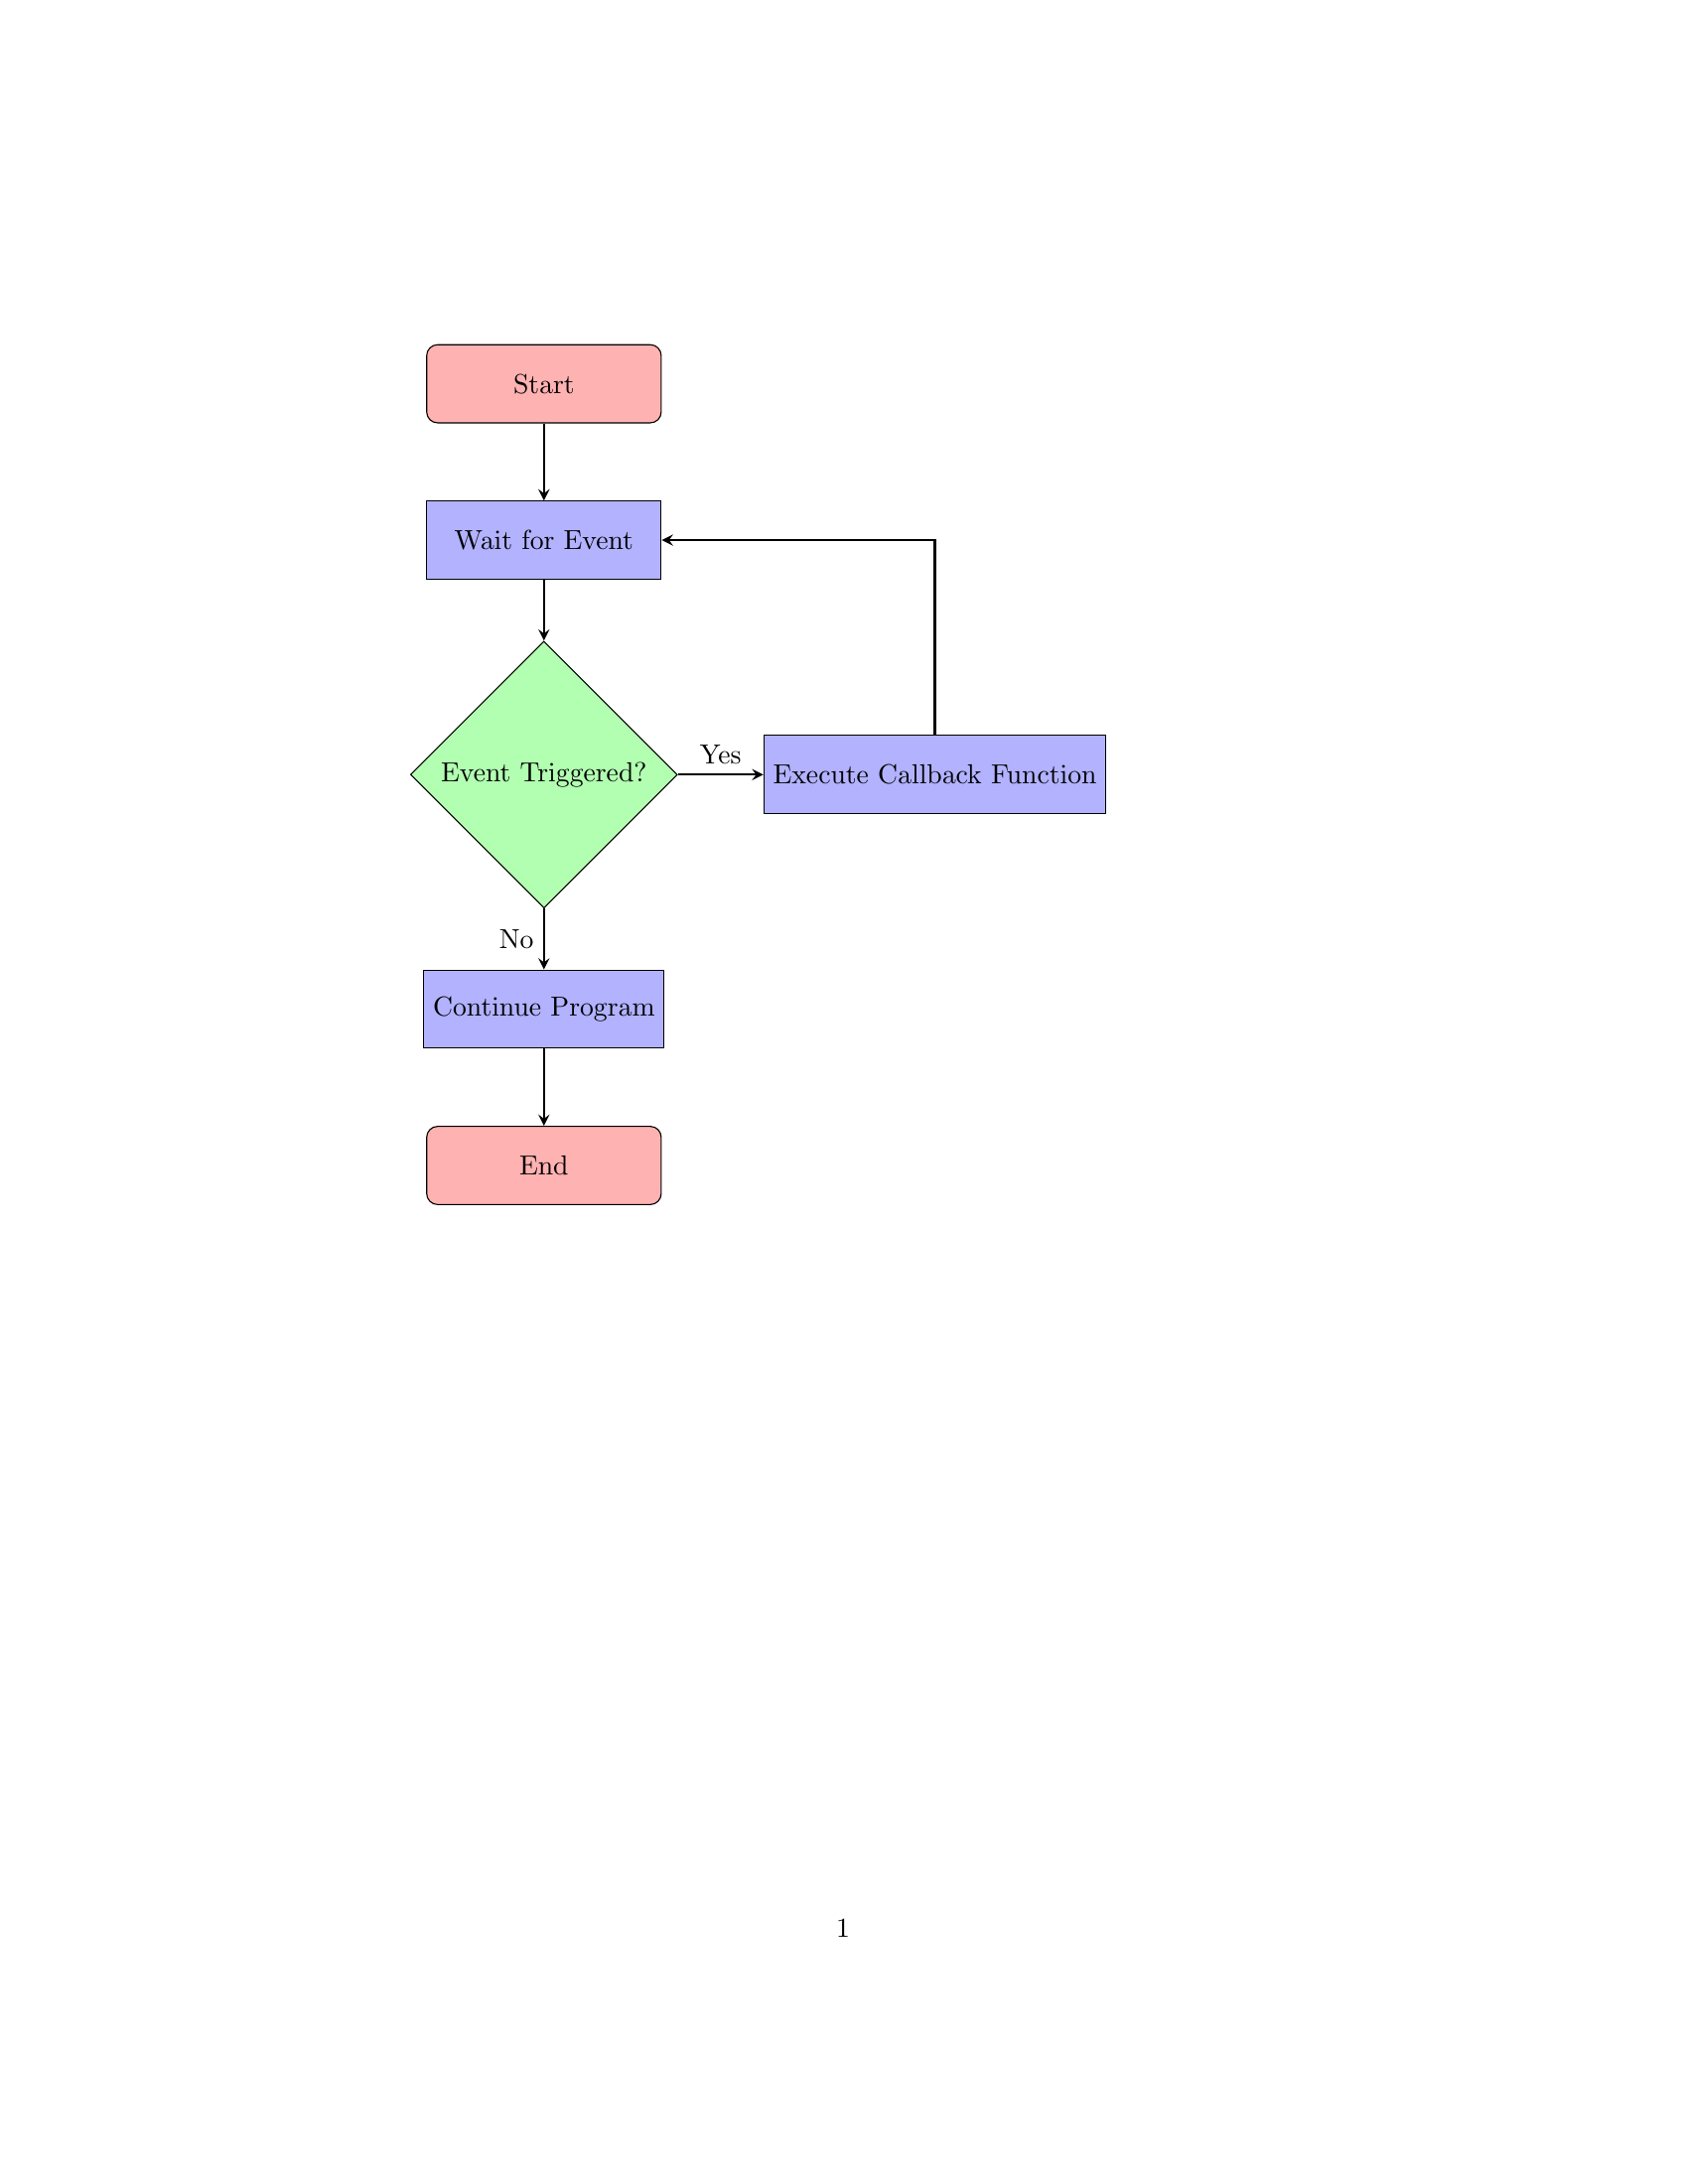 \documentclass{article}
\usepackage{tikz}
\usetikzlibrary{shapes.geometric, arrows}

\tikzstyle{startstop} = [rectangle, rounded corners, minimum width=3cm, minimum height=1cm,text centered, draw=black, fill=red!30]
\tikzstyle{process} = [rectangle, minimum width=3cm, minimum height=1cm, text centered, draw=black, fill=blue!30]
\tikzstyle{decision} = [diamond, minimum width=3cm, minimum height=1cm, text centered, draw=black, fill=green!30]
\tikzstyle{arrow} = [thick,->,>=stealth]

\begin{document}

\begin{tikzpicture}[node distance=2cm]

% Nodes
\node (start) [startstop] {Start};
\node (eventloop) [process, below of=start] {Wait for Event};
\node (event) [decision, below of=eventloop, , yshift=-1cm] {Event Triggered?};
\node (callback) [process, right of=event, xshift=3cm] {Execute Callback Function};
\node (continue) [process, below of=event, yshift=-1cm] {Continue Program};
\node (end) [startstop, below of=continue] {End};

% Arrows
\draw [arrow] (start) -- (eventloop);
\draw [arrow] (eventloop) -- (event);
\draw [arrow] (event) -- node[anchor=south] {Yes} (callback);
\draw [arrow] (callback) |- (eventloop);
\draw [arrow] (event) -- node[anchor=east] {No} (continue);
\draw [arrow] (continue) -- (end);

\end{tikzpicture}

\end{document}